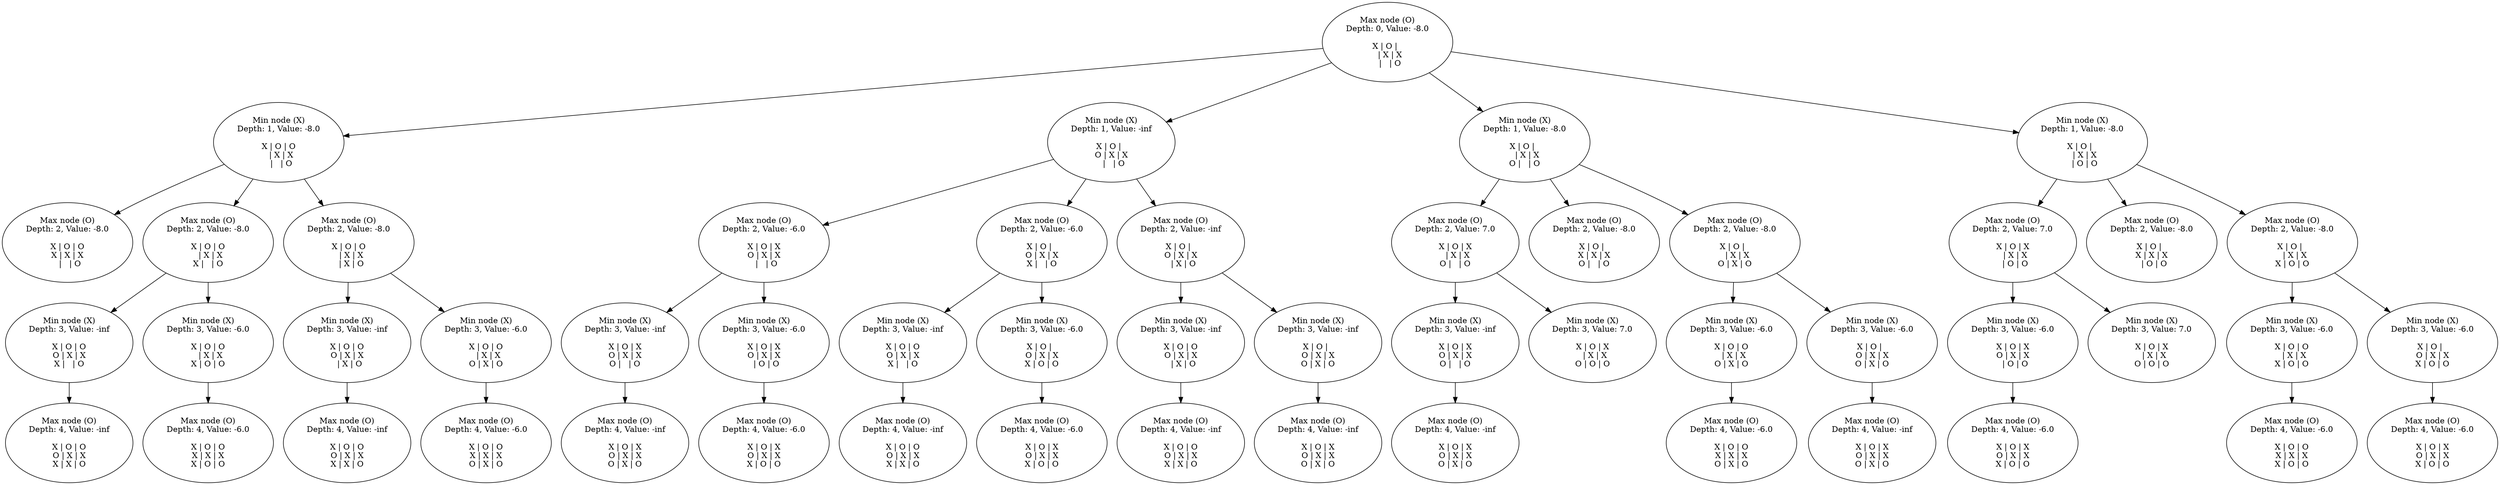 // The tree
digraph {
	28918129 [label="Max node (O)
Depth: 0, Value: -8.0

X | O |  
  | X | X
  |   | O"]
	740135497 [label="Min node (X)
Depth: 1, Value: -8.0

X | O | O
  | X | X
  |   | O"]
	245714705 [label="Max node (O)
Depth: 2, Value: -8.0

X | O | O
X | X | X
  |   | O"]
	506247338 [label="Max node (O)
Depth: 2, Value: -8.0

X | O | O
  | X | X
X |   | O"]
	899518935 [label="Min node (X)
Depth: 3, Value: -inf

X | O | O
O | X | X
X |   | O"]
	28356561 [label="Max node (O)
Depth: 4, Value: -inf

X | O | O
O | X | X
X | X | O"]
	121389499 [label="Min node (X)
Depth: 3, Value: -6.0

X | O | O
  | X | X
X | O | O"]
	823510540 [label="Max node (O)
Depth: 4, Value: -6.0

X | O | O
X | X | X
X | O | O"]
	439222252 [label="Max node (O)
Depth: 2, Value: -8.0

X | O | O
  | X | X
  | X | O"]
	529194830 [label="Min node (X)
Depth: 3, Value: -inf

X | O | O
O | X | X
  | X | O"]
	208498471 [label="Max node (O)
Depth: 4, Value: -inf

X | O | O
O | X | X
X | X | O"]
	126795260 [label="Min node (X)
Depth: 3, Value: -6.0

X | O | O
  | X | X
O | X | O"]
	1048966255 [label="Max node (O)
Depth: 4, Value: -6.0

X | O | O
X | X | X
O | X | O"]
	906736599 [label="Min node (X)
Depth: 1, Value: -inf

X | O |  
O | X | X
  |   | O"]
	451313299 [label="Max node (O)
Depth: 2, Value: -6.0

X | O | X
O | X | X
  |   | O"]
	226559330 [label="Min node (X)
Depth: 3, Value: -inf

X | O | X
O | X | X
O |   | O"]
	722555915 [label="Max node (O)
Depth: 4, Value: -inf

X | O | X
O | X | X
O | X | O"]
	106977069 [label="Min node (X)
Depth: 3, Value: -6.0

X | O | X
O | X | X
  | O | O"]
	91718400 [label="Max node (O)
Depth: 4, Value: -6.0

X | O | X
O | X | X
X | O | O"]
	957479970 [label="Max node (O)
Depth: 2, Value: -6.0

X | O |  
O | X | X
X |   | O"]
	1072160231 [label="Min node (X)
Depth: 3, Value: -inf

X | O | O
O | X | X
X |   | O"]
	25624773 [label="Max node (O)
Depth: 4, Value: -inf

X | O | O
O | X | X
X | X | O"]
	291650026 [label="Min node (X)
Depth: 3, Value: -6.0

X | O |  
O | X | X
X | O | O"]
	460075314 [label="Max node (O)
Depth: 4, Value: -6.0

X | O | X
O | X | X
X | O | O"]
	256498506 [label="Max node (O)
Depth: 2, Value: -inf

X | O |  
O | X | X
  | X | O"]
	372783230 [label="Min node (X)
Depth: 3, Value: -inf

X | O | O
O | X | X
  | X | O"]
	1069609914 [label="Max node (O)
Depth: 4, Value: -inf

X | O | O
O | X | X
X | X | O"]
	777445608 [label="Min node (X)
Depth: 3, Value: -inf

X | O |  
O | X | X
O | X | O"]
	843419179 [label="Max node (O)
Depth: 4, Value: -inf

X | O | X
O | X | X
O | X | O"]
	702198644 [label="Min node (X)
Depth: 1, Value: -8.0

X | O |  
  | X | X
O |   | O"]
	956393126 [label="Max node (O)
Depth: 2, Value: 7.0

X | O | X
  | X | X
O |   | O"]
	907441050 [label="Min node (X)
Depth: 3, Value: -inf

X | O | X
O | X | X
O |   | O"]
	260334389 [label="Max node (O)
Depth: 4, Value: -inf

X | O | X
O | X | X
O | X | O"]
	901225445 [label="Min node (X)
Depth: 3, Value: 7.0

X | O | X
  | X | X
O | O | O"]
	378579830 [label="Max node (O)
Depth: 2, Value: -8.0

X | O |  
X | X | X
O |   | O"]
	207535916 [label="Max node (O)
Depth: 2, Value: -8.0

X | O |  
  | X | X
O | X | O"]
	807879598 [label="Min node (X)
Depth: 3, Value: -6.0

X | O | O
  | X | X
O | X | O"]
	267280886 [label="Max node (O)
Depth: 4, Value: -6.0

X | O | O
X | X | X
O | X | O"]
	978921587 [label="Min node (X)
Depth: 3, Value: -6.0

X | O |  
O | X | X
O | X | O"]
	555856047 [label="Max node (O)
Depth: 4, Value: -inf

X | O | X
O | X | X
O | X | O"]
	457594531 [label="Min node (X)
Depth: 1, Value: -8.0

X | O |  
  | X | X
  | O | O"]
	494426094 [label="Max node (O)
Depth: 2, Value: 7.0

X | O | X
  | X | X
  | O | O"]
	915796882 [label="Min node (X)
Depth: 3, Value: -6.0

X | O | X
O | X | X
  | O | O"]
	1053235341 [label="Max node (O)
Depth: 4, Value: -6.0

X | O | X
O | X | X
X | O | O"]
	853092617 [label="Min node (X)
Depth: 3, Value: 7.0

X | O | X
  | X | X
O | O | O"]
	783132926 [label="Max node (O)
Depth: 2, Value: -8.0

X | O |  
X | X | X
  | O | O"]
	103781639 [label="Max node (O)
Depth: 2, Value: -8.0

X | O |  
  | X | X
X | O | O"]
	782525638 [label="Min node (X)
Depth: 3, Value: -6.0

X | O | O
  | X | X
X | O | O"]
	449363461 [label="Max node (O)
Depth: 4, Value: -6.0

X | O | O
X | X | X
X | O | O"]
	68934234 [label="Min node (X)
Depth: 3, Value: -6.0

X | O |  
O | X | X
X | O | O"]
	502728917 [label="Max node (O)
Depth: 4, Value: -6.0

X | O | X
O | X | X
X | O | O"]
	28918129 -> 740135497
	28918129 -> 906736599
	28918129 -> 702198644
	28918129 -> 457594531
	740135497 -> 245714705
	740135497 -> 506247338
	740135497 -> 439222252
	506247338 -> 899518935
	506247338 -> 121389499
	899518935 -> 28356561
	121389499 -> 823510540
	439222252 -> 529194830
	439222252 -> 126795260
	529194830 -> 208498471
	126795260 -> 1048966255
	906736599 -> 451313299
	906736599 -> 957479970
	906736599 -> 256498506
	451313299 -> 226559330
	451313299 -> 106977069
	226559330 -> 722555915
	106977069 -> 91718400
	957479970 -> 1072160231
	957479970 -> 291650026
	1072160231 -> 25624773
	291650026 -> 460075314
	256498506 -> 372783230
	256498506 -> 777445608
	372783230 -> 1069609914
	777445608 -> 843419179
	702198644 -> 956393126
	702198644 -> 378579830
	702198644 -> 207535916
	956393126 -> 907441050
	956393126 -> 901225445
	907441050 -> 260334389
	207535916 -> 807879598
	207535916 -> 978921587
	807879598 -> 267280886
	978921587 -> 555856047
	457594531 -> 494426094
	457594531 -> 783132926
	457594531 -> 103781639
	494426094 -> 915796882
	494426094 -> 853092617
	915796882 -> 1053235341
	103781639 -> 782525638
	103781639 -> 68934234
	782525638 -> 449363461
	68934234 -> 502728917
}
